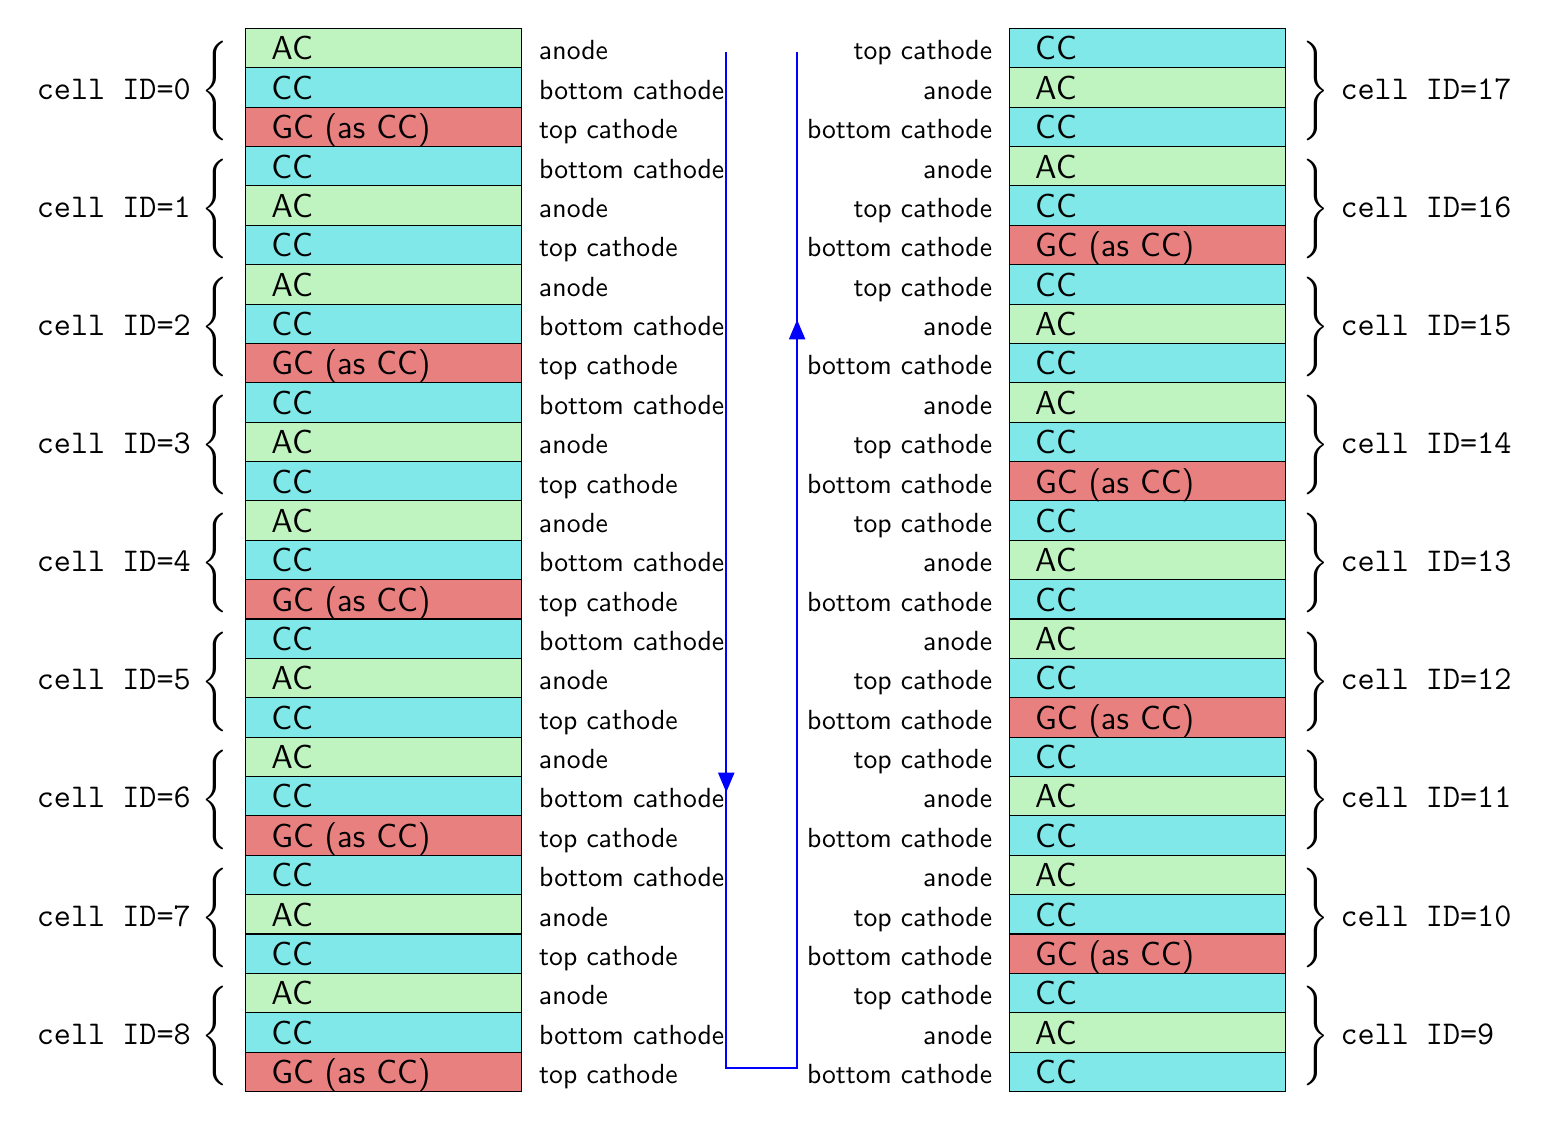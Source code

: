 \begin{tikzpicture}[y=-1cm]
\sf
\draw[semithick,arrows=-triangle 45,blue] (7.4,6.5) -- (7.4,10.1);
\draw[semithick,blue] (7.4,0.7) -- (7.4,13.6) -- (8.3,13.6) -- (8.3,0.7);
\draw[semithick,arrows=-triangle 45,blue] (8.3,6.9) -- (8.3,4.1);
\definecolor{fillColor}{rgb}{0,0.816,0}
\draw[fill=fillColor!25] (1.3,0.4) rectangle (4.8,0.9);
\draw[fill=fillColor!25] (1.3,2.4) rectangle (4.8,2.9);
\definecolor{fillColor}{rgb}{0,0.816,0.816}
\draw[fill=fillColor!50] (1.3,0.9) rectangle (4.8,1.4);
\draw[fill=fillColor!50] (1.3,1.9) rectangle (4.8,2.4);
\draw[fill=fillColor!50] (1.3,2.9) rectangle (4.8,3.4);
\definecolor{fillColor}{rgb}{0.816,0,0}
\draw[fill=fillColor!50] (1.3,1.4) rectangle (4.8,1.9);
\definecolor{fillColor}{rgb}{0,0.816,0}
\draw[fill=fillColor!25] (1.3,3.4) rectangle (4.8,3.9);
\draw[fill=fillColor!25] (1.3,5.4) rectangle (4.8,5.9);
\definecolor{fillColor}{rgb}{0,0.816,0.816}
\draw[fill=fillColor!50] (1.3,3.9) rectangle (4.8,4.4);
\draw[fill=fillColor!50] (1.3,4.9) rectangle (4.8,5.4);
\draw[fill=fillColor!50] (1.3,5.9) rectangle (4.8,6.4);
\definecolor{fillColor}{rgb}{0.816,0,0}
\draw[fill=fillColor!50] (1.3,4.4) rectangle (4.8,4.9);
\definecolor{fillColor}{rgb}{0,0.816,0}
\draw[fill=fillColor!25] (1.3,6.4) rectangle (4.8,6.9);
\draw[fill=fillColor!25] (1.3,8.4) rectangle (4.8,8.9);
\definecolor{fillColor}{rgb}{0,0.816,0.816}
\draw[fill=fillColor!50] (1.3,6.9) rectangle (4.8,7.4);
\draw[fill=fillColor!50] (1.3,7.9) rectangle (4.8,8.4);
\draw[fill=fillColor!50] (1.3,8.9) rectangle (4.8,9.4);
\definecolor{fillColor}{rgb}{0.816,0,0}
\draw[fill=fillColor!50] (1.3,7.4) rectangle (4.8,7.9);
\definecolor{fillColor}{rgb}{0,0.816,0}
\draw[fill=fillColor!25] (1.3,9.4) rectangle (4.8,9.9);
\draw[fill=fillColor!25] (1.3,11.4) rectangle (4.8,11.9);
\definecolor{fillColor}{rgb}{0,0.816,0.816}
\draw[fill=fillColor!50] (1.3,9.9) rectangle (4.8,10.4);
\draw[fill=fillColor!50] (1.3,10.9) rectangle (4.8,11.4);
\draw[fill=fillColor!50] (1.3,11.9) rectangle (4.8,12.4);
\definecolor{fillColor}{rgb}{0.816,0,0}
\draw[fill=fillColor!50] (1.3,10.4) rectangle (4.8,10.9);
\definecolor{fillColor}{rgb}{0,0.816,0}
\draw[fill=fillColor!25] (1.3,12.4) rectangle (4.8,12.9);
\definecolor{fillColor}{rgb}{0,0.816,0.816}
\draw[fill=fillColor!50] (1.3,12.9) rectangle (4.8,13.4);
\definecolor{fillColor}{rgb}{0.816,0,0}
\draw[fill=fillColor!50] (1.3,13.4) rectangle (4.8,13.9);
\definecolor{fillColor}{rgb}{0,0.816,0}
\draw[fill=fillColor!25] (11,7.9) rectangle (14.5,8.4);
\draw[fill=fillColor!25] (11,9.9) rectangle (14.5,10.4);
\definecolor{fillColor}{rgb}{0,0.816,0.816}
\draw[fill=fillColor!50] (11,8.4) rectangle (14.5,8.9);
\draw[fill=fillColor!50] (11,9.4) rectangle (14.5,9.9);
\draw[fill=fillColor!50] (11,10.4) rectangle (14.5,10.9);
\definecolor{fillColor}{rgb}{0.816,0,0}
\draw[fill=fillColor!50] (11,8.9) rectangle (14.5,9.4);
\definecolor{fillColor}{rgb}{0,0.816,0}
\draw[fill=fillColor!25] (11,10.9) rectangle (14.5,11.4);
\draw[fill=fillColor!25] (11,12.9) rectangle (14.5,13.4);
\definecolor{fillColor}{rgb}{0,0.816,0.816}
\draw[fill=fillColor!50] (11,11.4) rectangle (14.5,11.9);
\draw[fill=fillColor!50] (11,12.4) rectangle (14.5,12.9);
\draw[fill=fillColor!50] (11,13.4) rectangle (14.5,13.9);
\definecolor{fillColor}{rgb}{0.816,0,0}
\draw[fill=fillColor!50] (11,11.9) rectangle (14.5,12.4);
\definecolor{fillColor}{rgb}{0,0.816,0}
\draw[fill=fillColor!25] (11,4.9) rectangle (14.5,5.4);
\draw[fill=fillColor!25] (11,6.9) rectangle (14.5,7.4);
\definecolor{fillColor}{rgb}{0,0.816,0.816}
\draw[fill=fillColor!50] (11,5.4) rectangle (14.5,5.9);
\draw[fill=fillColor!50] (11,6.4) rectangle (14.5,6.9);
\draw[fill=fillColor!50] (11,7.4) rectangle (14.5,7.9);
\definecolor{fillColor}{rgb}{0.816,0,0}
\draw[fill=fillColor!50] (11,5.9) rectangle (14.5,6.4);
\definecolor{fillColor}{rgb}{0,0.816,0}
\draw[fill=fillColor!25] (11,0.9) rectangle (14.5,1.4);
\definecolor{fillColor}{rgb}{0,0.816,0.816}
\draw[fill=fillColor!50] (11,0.4) rectangle (14.5,0.9);
\draw[fill=fillColor!50] (11,1.4) rectangle (14.5,1.9);
\definecolor{fillColor}{rgb}{0,0.816,0}
\draw[fill=fillColor!25] (11,1.9) rectangle (14.5,2.4);
\draw[fill=fillColor!25] (11,3.9) rectangle (14.5,4.4);
\definecolor{fillColor}{rgb}{0,0.816,0.816}
\draw[fill=fillColor!50] (11,2.4) rectangle (14.5,2.9);
\draw[fill=fillColor!50] (11,3.4) rectangle (14.5,3.9);
\draw[fill=fillColor!50] (11,4.4) rectangle (14.5,4.9);
\definecolor{fillColor}{rgb}{0.816,0,0}
\draw[fill=fillColor!50] (11,2.9) rectangle (14.5,3.4);
\path (1.2,1.3) node[anchor=base east] {\large{}\texttt{cell ID=0} $\Biggl\{\Bigg.$};
\path (1.2,2.8) node[anchor=base east] {\large{}\texttt{cell ID=1} $\Biggl\{\Bigg.$};
\path (1.2,4.3) node[anchor=base east] {\large{}\texttt{cell ID=2} $\Biggl\{\Bigg.$};
\path (1.2,5.8) node[anchor=base east] {\large{}\texttt{cell ID=3} $\Biggl\{\Bigg.$};
\path (1.2,7.3) node[anchor=base east] {\large{}\texttt{cell ID=4} $\Biggl\{\Bigg.$};
\path (1.2,8.8) node[anchor=base east] {\large{}\texttt{cell ID=5} $\Biggl\{\Bigg.$};
\path (1.2,10.3) node[anchor=base east] {\large{}\texttt{cell ID=6} $\Biggl\{\Bigg.$};
\path (1.2,11.8) node[anchor=base east] {\large{}\texttt{cell ID=7} $\Biggl\{\Bigg.$};
\path (1.2,13.3) node[anchor=base east] {\large{}\texttt{cell ID=8} $\Biggl\{\Bigg.$};
\path (4.9,0.8) node[anchor=base west] {anode};
\path (4.9,3.8) node[anchor=base west] {anode};
\path (4.9,12.8) node[anchor=base west] {anode};
\path (4.9,1.3) node[anchor=base west] {bottom cathode};
\path (4.9,4.3) node[anchor=base west] {bottom cathode};
\path (4.9,5.3) node[anchor=base west] {bottom cathode};
\path (4.9,7.3) node[anchor=base west] {bottom cathode};
\path (4.9,8.3) node[anchor=base west] {bottom cathode};
\path (4.9,10.3) node[anchor=base west] {bottom cathode};
\path (4.9,11.3) node[anchor=base west] {bottom cathode};
\path (4.9,13.3) node[anchor=base west] {bottom cathode};
\path (4.9,3.3) node[anchor=base west] {top cathode};
\path (4.9,4.8) node[anchor=base west] {top cathode};
\path (4.9,6.3) node[anchor=base west] {top cathode};
\path (4.9,7.8) node[anchor=base west] {top cathode};
\path (4.9,9.3) node[anchor=base west] {top cathode};
\path (4.9,10.8) node[anchor=base west] {top cathode};
\path (4.9,12.3) node[anchor=base west] {top cathode};
\path (4.9,13.8) node[anchor=base west] {top cathode};
\path (4.9,11.8) node[anchor=base west] {anode};
\path (4.9,9.8) node[anchor=base west] {anode};
\path (4.9,8.8) node[anchor=base west] {anode};
\path (4.9,6.8) node[anchor=base west] {anode};
\path (4.9,5.8) node[anchor=base west] {anode};
\path (4.9,2.8) node[anchor=base west] {anode};
\path (4.9,2.3) node[anchor=base west] {bottom cathode};
\path (4.9,1.8) node[anchor=base west] {top cathode};
\path (10.9,13.8) node[anchor=base east] {bottom cathode};
\path (10.9,13.3) node[anchor=base east] {anode};
\path (10.9,11.3) node[anchor=base east] {anode};
\path (10.9,10.3) node[anchor=base east] {anode};
\path (10.9,8.3) node[anchor=base east] {anode};
\path (10.9,7.3) node[anchor=base east] {anode};
\path (10.9,5.3) node[anchor=base east] {anode};
\path (10.9,4.3) node[anchor=base east] {anode};
\path (10.9,2.3) node[anchor=base east] {anode};
\path (10.9,1.3) node[anchor=base east] {anode};
\path (10.9,10.8) node[anchor=base east] {bottom cathode};
\path (10.9,12.8) node[anchor=base east] {top cathode};
\path (10.9,9.8) node[anchor=base east] {top cathode};
\path (14.6,10.3) node[anchor=base west] {\large{}$\Bigg.\Biggr\}$ \texttt{cell ID=11}};
\path (14.6,13.3) node[anchor=base west] {\large{}$\Bigg.\Biggr\}$ \texttt{cell ID=9}};
\path (14.6,11.8) node[anchor=base west] {\large{}$\Bigg.\Biggr\}$ \texttt{cell ID=10}};
\path (14.6,8.8) node[anchor=base west] {\large{}$\Bigg.\Biggr\}$ \texttt{cell ID=12}};
\path (14.6,5.8) node[anchor=base west] {\large{}$\Bigg.\Biggr\}$ \texttt{cell ID=14}};
\path (14.6,4.3) node[anchor=base west] {\large{}$\Bigg.\Biggr\}$ \texttt{cell ID=15}};
\path (14.6,2.8) node[anchor=base west] {\large{}$\Bigg.\Biggr\}$ \texttt{cell ID=16}};
\path (10.9,12.3) node[anchor=base east] {bottom cathode};
\path (10.9,11.8) node[anchor=base east] {top cathode};
\path (10.9,9.3) node[anchor=base east] {bottom cathode};
\path (10.9,8.8) node[anchor=base east] {top cathode};
\path (10.9,7.8) node[anchor=base east] {bottom cathode};
\path (10.9,5.8) node[anchor=base east] {top cathode};
\path (10.9,6.8) node[anchor=base east] {top cathode};
\path (10.9,6.3) node[anchor=base east] {bottom cathode};
\path (10.9,4.8) node[anchor=base east] {bottom cathode};
\path (10.9,3.8) node[anchor=base east] {top cathode};
\path (10.9,2.8) node[anchor=base east] {top cathode};
\path (10.9,0.8) node[anchor=base east] {top cathode};
\path (10.9,3.3) node[anchor=base east] {bottom cathode};
\path (10.9,1.8) node[anchor=base east] {bottom cathode};
\path (14.6,1.3) node[anchor=base west] {\large{}$\Bigg.\Biggr\}$ \texttt{cell ID=17}};
\path (14.6,7.3) node[anchor=base west] {\large{}$\Bigg.\Biggr\}$ \texttt{cell ID=13}};
\path (1.5,0.8) node[anchor=base west] {\large{}AC};
\path (1.5,1.3) node[anchor=base west] {\large{}CC};
\path (1.5,1.8) node[anchor=base west] {\large{}GC (as CC)};
\path (1.5,2.3) node[anchor=base west] {\large{}CC};
\path (1.5,2.8) node[anchor=base west] {\large{}AC};
\path (1.5,3.3) node[anchor=base west] {\large{}CC};
\path (1.5,3.8) node[anchor=base west] {\large{}AC};
\path (1.5,4.3) node[anchor=base west] {\large{}CC};
\path (1.5,4.8) node[anchor=base west] {\large{}GC (as CC)};
\path (1.5,5.3) node[anchor=base west] {\large{}CC};
\path (1.5,5.8) node[anchor=base west] {\large{}AC};
\path (1.5,6.3) node[anchor=base west] {\large{}CC};
\path (1.5,6.8) node[anchor=base west] {\large{}AC};
\path (1.5,7.3) node[anchor=base west] {\large{}CC};
\path (1.5,7.8) node[anchor=base west] {\large{}GC (as CC)};
\path (1.5,8.3) node[anchor=base west] {\large{}CC};
\path (1.5,8.8) node[anchor=base west] {\large{}AC};
\path (1.5,9.3) node[anchor=base west] {\large{}CC};
\path (1.5,9.8) node[anchor=base west] {\large{}AC};
\path (1.5,10.3) node[anchor=base west] {\large{}CC};
\path (1.5,10.8) node[anchor=base west] {\large{}GC (as CC)};
\path (1.5,11.3) node[anchor=base west] {\large{}CC};
\path (1.5,11.8) node[anchor=base west] {\large{}AC};
\path (1.5,12.3) node[anchor=base west] {\large{}CC};
\path (1.5,12.8) node[anchor=base west] {\large{}AC};
\path (1.5,13.3) node[anchor=base west] {\large{}CC};
\path (1.5,13.8) node[anchor=base west] {\large{}GC (as CC)};
\path (11.2,8.3) node[anchor=base west] {\large{}AC};
\path (11.2,8.8) node[anchor=base west] {\large{}CC};
\path (11.2,9.3) node[anchor=base west] {\large{}GC (as CC)};
\path (11.2,9.8) node[anchor=base west] {\large{}CC};
\path (11.2,10.3) node[anchor=base west] {\large{}AC};
\path (11.2,10.8) node[anchor=base west] {\large{}CC};
\path (11.2,11.3) node[anchor=base west] {\large{}AC};
\path (11.2,11.8) node[anchor=base west] {\large{}CC};
\path (11.2,12.3) node[anchor=base west] {\large{}GC (as CC)};
\path (11.2,12.8) node[anchor=base west] {\large{}CC};
\path (11.2,13.3) node[anchor=base west] {\large{}AC};
\path (11.2,13.8) node[anchor=base west] {\large{}CC};
\path (11.2,5.3) node[anchor=base west] {\large{}AC};
\path (11.2,5.8) node[anchor=base west] {\large{}CC};
\path (11.2,6.3) node[anchor=base west] {\large{}GC (as CC)};
\path (11.2,6.8) node[anchor=base west] {\large{}CC};
\path (11.2,7.3) node[anchor=base west] {\large{}AC};
\path (11.2,7.8) node[anchor=base west] {\large{}CC};
\path (11.2,0.8) node[anchor=base west] {\large{}CC};
\path (11.2,1.3) node[anchor=base west] {\large{}AC};
\path (11.2,1.8) node[anchor=base west] {\large{}CC};
\path (11.2,2.3) node[anchor=base west] {\large{}AC};
\path (11.2,2.8) node[anchor=base west] {\large{}CC};
\path (11.2,3.3) node[anchor=base west] {\large{}GC (as CC)};
\path (11.2,3.8) node[anchor=base west] {\large{}CC};
\path (11.2,4.3) node[anchor=base west] {\large{}AC};
\path (11.2,4.8) node[anchor=base west] {\large{}CC};

\end{tikzpicture}%

%% Configure (x)emacs for this file ...
%% Local Variables:
%% mode: latex
%% End: